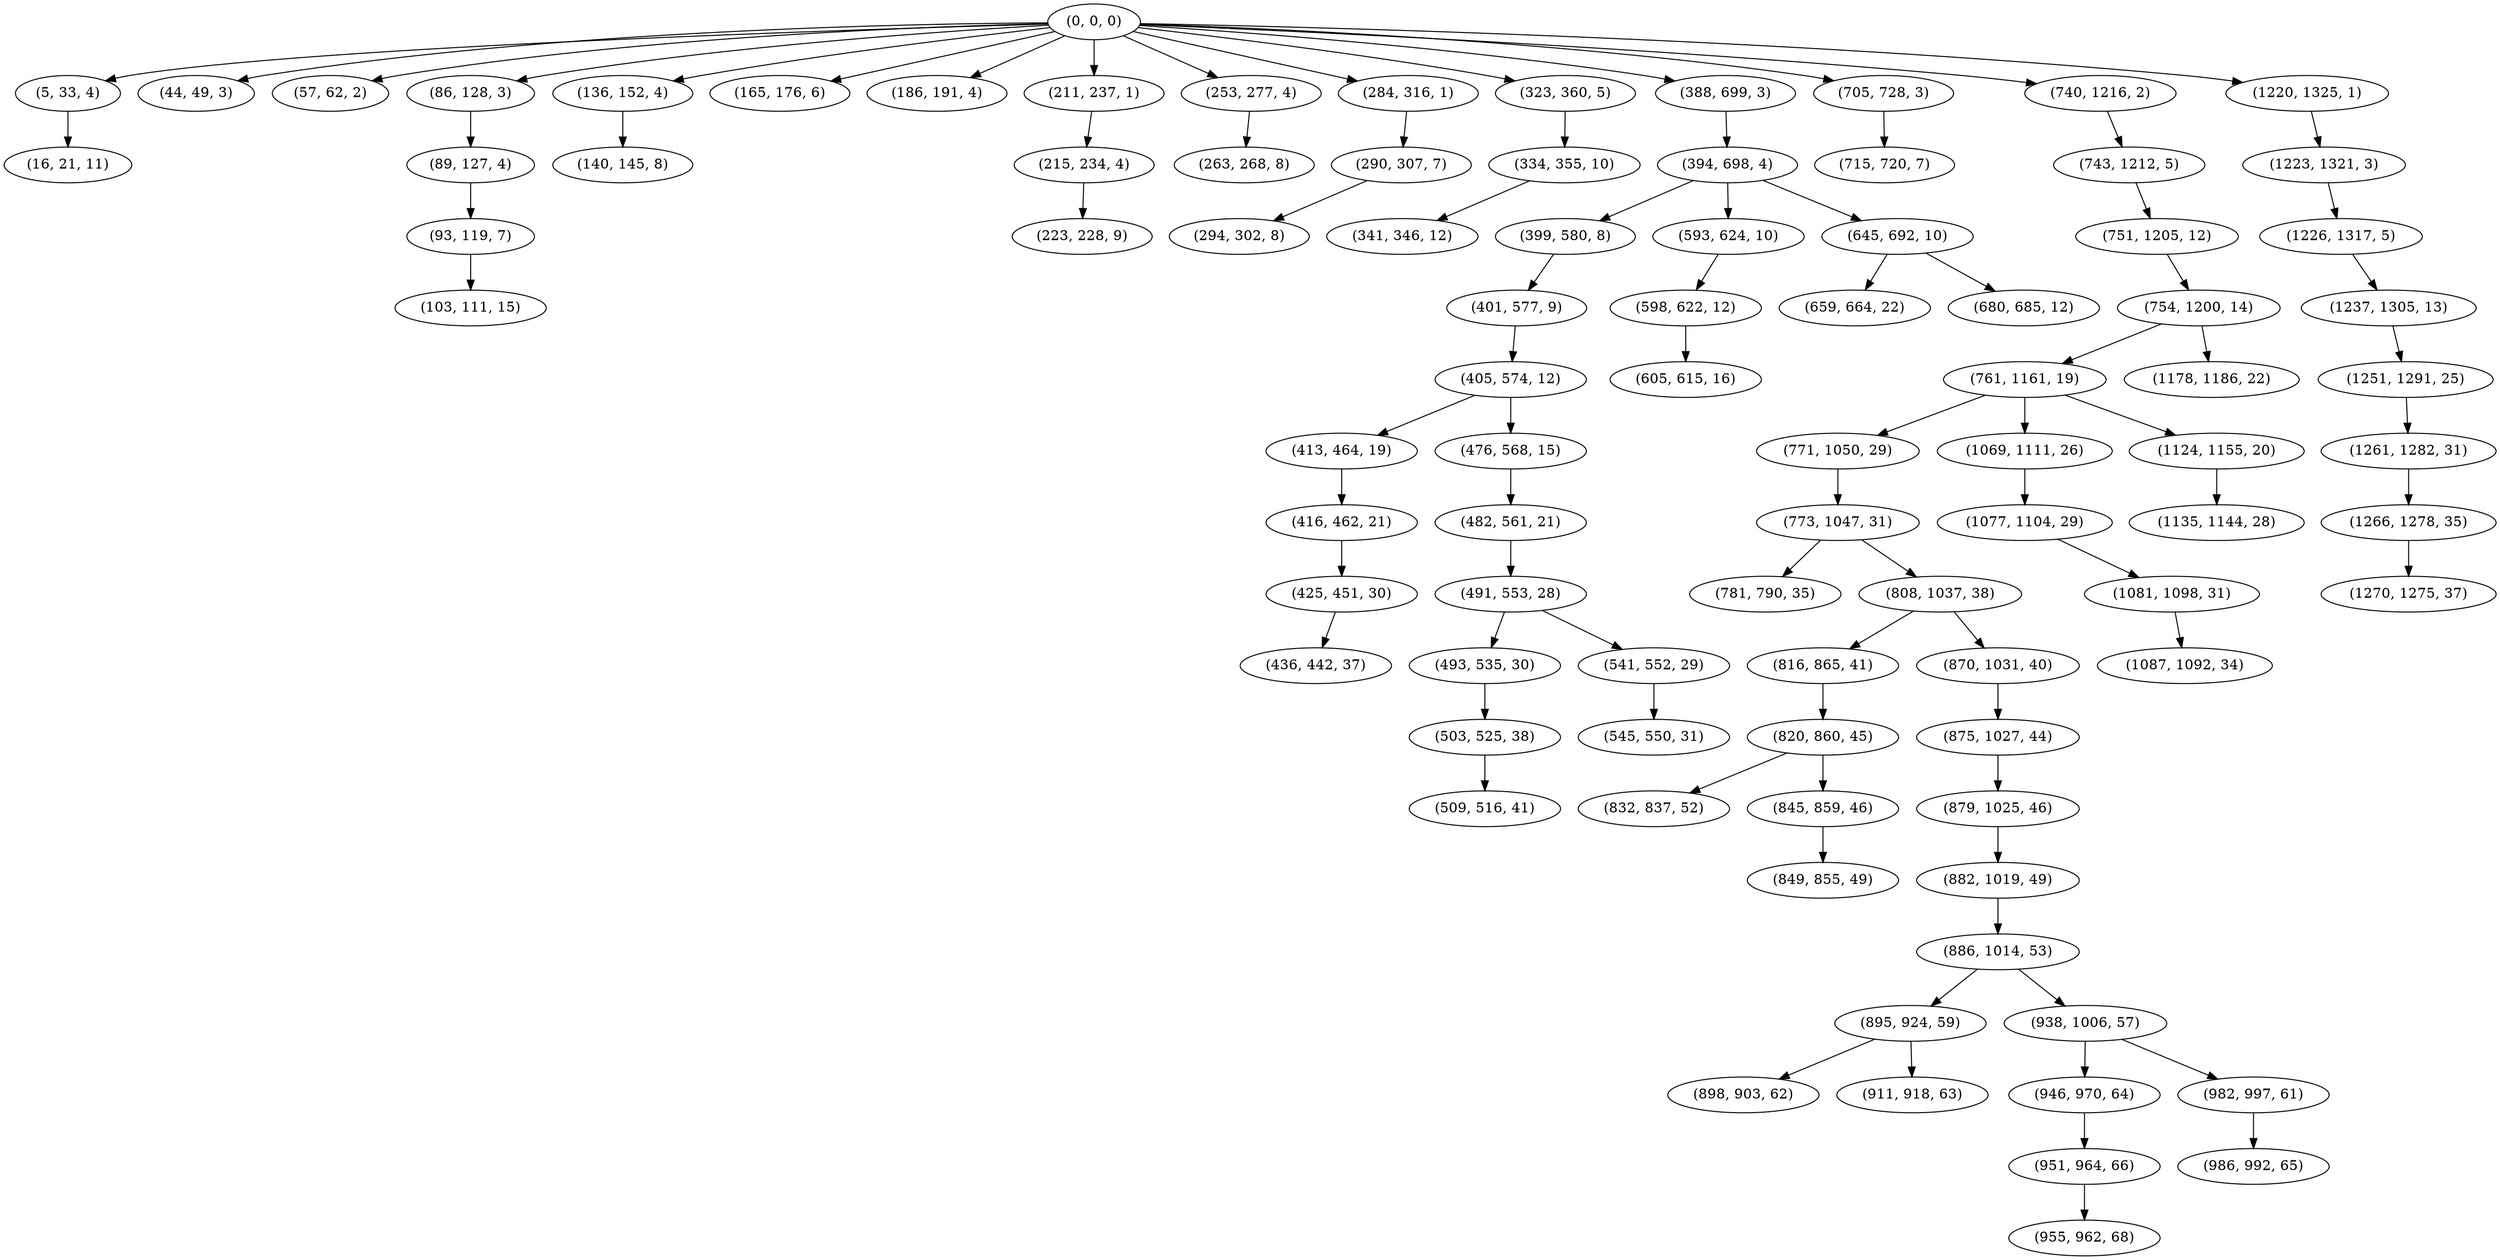 digraph tree {
    "(0, 0, 0)";
    "(5, 33, 4)";
    "(16, 21, 11)";
    "(44, 49, 3)";
    "(57, 62, 2)";
    "(86, 128, 3)";
    "(89, 127, 4)";
    "(93, 119, 7)";
    "(103, 111, 15)";
    "(136, 152, 4)";
    "(140, 145, 8)";
    "(165, 176, 6)";
    "(186, 191, 4)";
    "(211, 237, 1)";
    "(215, 234, 4)";
    "(223, 228, 9)";
    "(253, 277, 4)";
    "(263, 268, 8)";
    "(284, 316, 1)";
    "(290, 307, 7)";
    "(294, 302, 8)";
    "(323, 360, 5)";
    "(334, 355, 10)";
    "(341, 346, 12)";
    "(388, 699, 3)";
    "(394, 698, 4)";
    "(399, 580, 8)";
    "(401, 577, 9)";
    "(405, 574, 12)";
    "(413, 464, 19)";
    "(416, 462, 21)";
    "(425, 451, 30)";
    "(436, 442, 37)";
    "(476, 568, 15)";
    "(482, 561, 21)";
    "(491, 553, 28)";
    "(493, 535, 30)";
    "(503, 525, 38)";
    "(509, 516, 41)";
    "(541, 552, 29)";
    "(545, 550, 31)";
    "(593, 624, 10)";
    "(598, 622, 12)";
    "(605, 615, 16)";
    "(645, 692, 10)";
    "(659, 664, 22)";
    "(680, 685, 12)";
    "(705, 728, 3)";
    "(715, 720, 7)";
    "(740, 1216, 2)";
    "(743, 1212, 5)";
    "(751, 1205, 12)";
    "(754, 1200, 14)";
    "(761, 1161, 19)";
    "(771, 1050, 29)";
    "(773, 1047, 31)";
    "(781, 790, 35)";
    "(808, 1037, 38)";
    "(816, 865, 41)";
    "(820, 860, 45)";
    "(832, 837, 52)";
    "(845, 859, 46)";
    "(849, 855, 49)";
    "(870, 1031, 40)";
    "(875, 1027, 44)";
    "(879, 1025, 46)";
    "(882, 1019, 49)";
    "(886, 1014, 53)";
    "(895, 924, 59)";
    "(898, 903, 62)";
    "(911, 918, 63)";
    "(938, 1006, 57)";
    "(946, 970, 64)";
    "(951, 964, 66)";
    "(955, 962, 68)";
    "(982, 997, 61)";
    "(986, 992, 65)";
    "(1069, 1111, 26)";
    "(1077, 1104, 29)";
    "(1081, 1098, 31)";
    "(1087, 1092, 34)";
    "(1124, 1155, 20)";
    "(1135, 1144, 28)";
    "(1178, 1186, 22)";
    "(1220, 1325, 1)";
    "(1223, 1321, 3)";
    "(1226, 1317, 5)";
    "(1237, 1305, 13)";
    "(1251, 1291, 25)";
    "(1261, 1282, 31)";
    "(1266, 1278, 35)";
    "(1270, 1275, 37)";
    "(0, 0, 0)" -> "(5, 33, 4)";
    "(0, 0, 0)" -> "(44, 49, 3)";
    "(0, 0, 0)" -> "(57, 62, 2)";
    "(0, 0, 0)" -> "(86, 128, 3)";
    "(0, 0, 0)" -> "(136, 152, 4)";
    "(0, 0, 0)" -> "(165, 176, 6)";
    "(0, 0, 0)" -> "(186, 191, 4)";
    "(0, 0, 0)" -> "(211, 237, 1)";
    "(0, 0, 0)" -> "(253, 277, 4)";
    "(0, 0, 0)" -> "(284, 316, 1)";
    "(0, 0, 0)" -> "(323, 360, 5)";
    "(0, 0, 0)" -> "(388, 699, 3)";
    "(0, 0, 0)" -> "(705, 728, 3)";
    "(0, 0, 0)" -> "(740, 1216, 2)";
    "(0, 0, 0)" -> "(1220, 1325, 1)";
    "(5, 33, 4)" -> "(16, 21, 11)";
    "(86, 128, 3)" -> "(89, 127, 4)";
    "(89, 127, 4)" -> "(93, 119, 7)";
    "(93, 119, 7)" -> "(103, 111, 15)";
    "(136, 152, 4)" -> "(140, 145, 8)";
    "(211, 237, 1)" -> "(215, 234, 4)";
    "(215, 234, 4)" -> "(223, 228, 9)";
    "(253, 277, 4)" -> "(263, 268, 8)";
    "(284, 316, 1)" -> "(290, 307, 7)";
    "(290, 307, 7)" -> "(294, 302, 8)";
    "(323, 360, 5)" -> "(334, 355, 10)";
    "(334, 355, 10)" -> "(341, 346, 12)";
    "(388, 699, 3)" -> "(394, 698, 4)";
    "(394, 698, 4)" -> "(399, 580, 8)";
    "(394, 698, 4)" -> "(593, 624, 10)";
    "(394, 698, 4)" -> "(645, 692, 10)";
    "(399, 580, 8)" -> "(401, 577, 9)";
    "(401, 577, 9)" -> "(405, 574, 12)";
    "(405, 574, 12)" -> "(413, 464, 19)";
    "(405, 574, 12)" -> "(476, 568, 15)";
    "(413, 464, 19)" -> "(416, 462, 21)";
    "(416, 462, 21)" -> "(425, 451, 30)";
    "(425, 451, 30)" -> "(436, 442, 37)";
    "(476, 568, 15)" -> "(482, 561, 21)";
    "(482, 561, 21)" -> "(491, 553, 28)";
    "(491, 553, 28)" -> "(493, 535, 30)";
    "(491, 553, 28)" -> "(541, 552, 29)";
    "(493, 535, 30)" -> "(503, 525, 38)";
    "(503, 525, 38)" -> "(509, 516, 41)";
    "(541, 552, 29)" -> "(545, 550, 31)";
    "(593, 624, 10)" -> "(598, 622, 12)";
    "(598, 622, 12)" -> "(605, 615, 16)";
    "(645, 692, 10)" -> "(659, 664, 22)";
    "(645, 692, 10)" -> "(680, 685, 12)";
    "(705, 728, 3)" -> "(715, 720, 7)";
    "(740, 1216, 2)" -> "(743, 1212, 5)";
    "(743, 1212, 5)" -> "(751, 1205, 12)";
    "(751, 1205, 12)" -> "(754, 1200, 14)";
    "(754, 1200, 14)" -> "(761, 1161, 19)";
    "(754, 1200, 14)" -> "(1178, 1186, 22)";
    "(761, 1161, 19)" -> "(771, 1050, 29)";
    "(761, 1161, 19)" -> "(1069, 1111, 26)";
    "(761, 1161, 19)" -> "(1124, 1155, 20)";
    "(771, 1050, 29)" -> "(773, 1047, 31)";
    "(773, 1047, 31)" -> "(781, 790, 35)";
    "(773, 1047, 31)" -> "(808, 1037, 38)";
    "(808, 1037, 38)" -> "(816, 865, 41)";
    "(808, 1037, 38)" -> "(870, 1031, 40)";
    "(816, 865, 41)" -> "(820, 860, 45)";
    "(820, 860, 45)" -> "(832, 837, 52)";
    "(820, 860, 45)" -> "(845, 859, 46)";
    "(845, 859, 46)" -> "(849, 855, 49)";
    "(870, 1031, 40)" -> "(875, 1027, 44)";
    "(875, 1027, 44)" -> "(879, 1025, 46)";
    "(879, 1025, 46)" -> "(882, 1019, 49)";
    "(882, 1019, 49)" -> "(886, 1014, 53)";
    "(886, 1014, 53)" -> "(895, 924, 59)";
    "(886, 1014, 53)" -> "(938, 1006, 57)";
    "(895, 924, 59)" -> "(898, 903, 62)";
    "(895, 924, 59)" -> "(911, 918, 63)";
    "(938, 1006, 57)" -> "(946, 970, 64)";
    "(938, 1006, 57)" -> "(982, 997, 61)";
    "(946, 970, 64)" -> "(951, 964, 66)";
    "(951, 964, 66)" -> "(955, 962, 68)";
    "(982, 997, 61)" -> "(986, 992, 65)";
    "(1069, 1111, 26)" -> "(1077, 1104, 29)";
    "(1077, 1104, 29)" -> "(1081, 1098, 31)";
    "(1081, 1098, 31)" -> "(1087, 1092, 34)";
    "(1124, 1155, 20)" -> "(1135, 1144, 28)";
    "(1220, 1325, 1)" -> "(1223, 1321, 3)";
    "(1223, 1321, 3)" -> "(1226, 1317, 5)";
    "(1226, 1317, 5)" -> "(1237, 1305, 13)";
    "(1237, 1305, 13)" -> "(1251, 1291, 25)";
    "(1251, 1291, 25)" -> "(1261, 1282, 31)";
    "(1261, 1282, 31)" -> "(1266, 1278, 35)";
    "(1266, 1278, 35)" -> "(1270, 1275, 37)";
}
